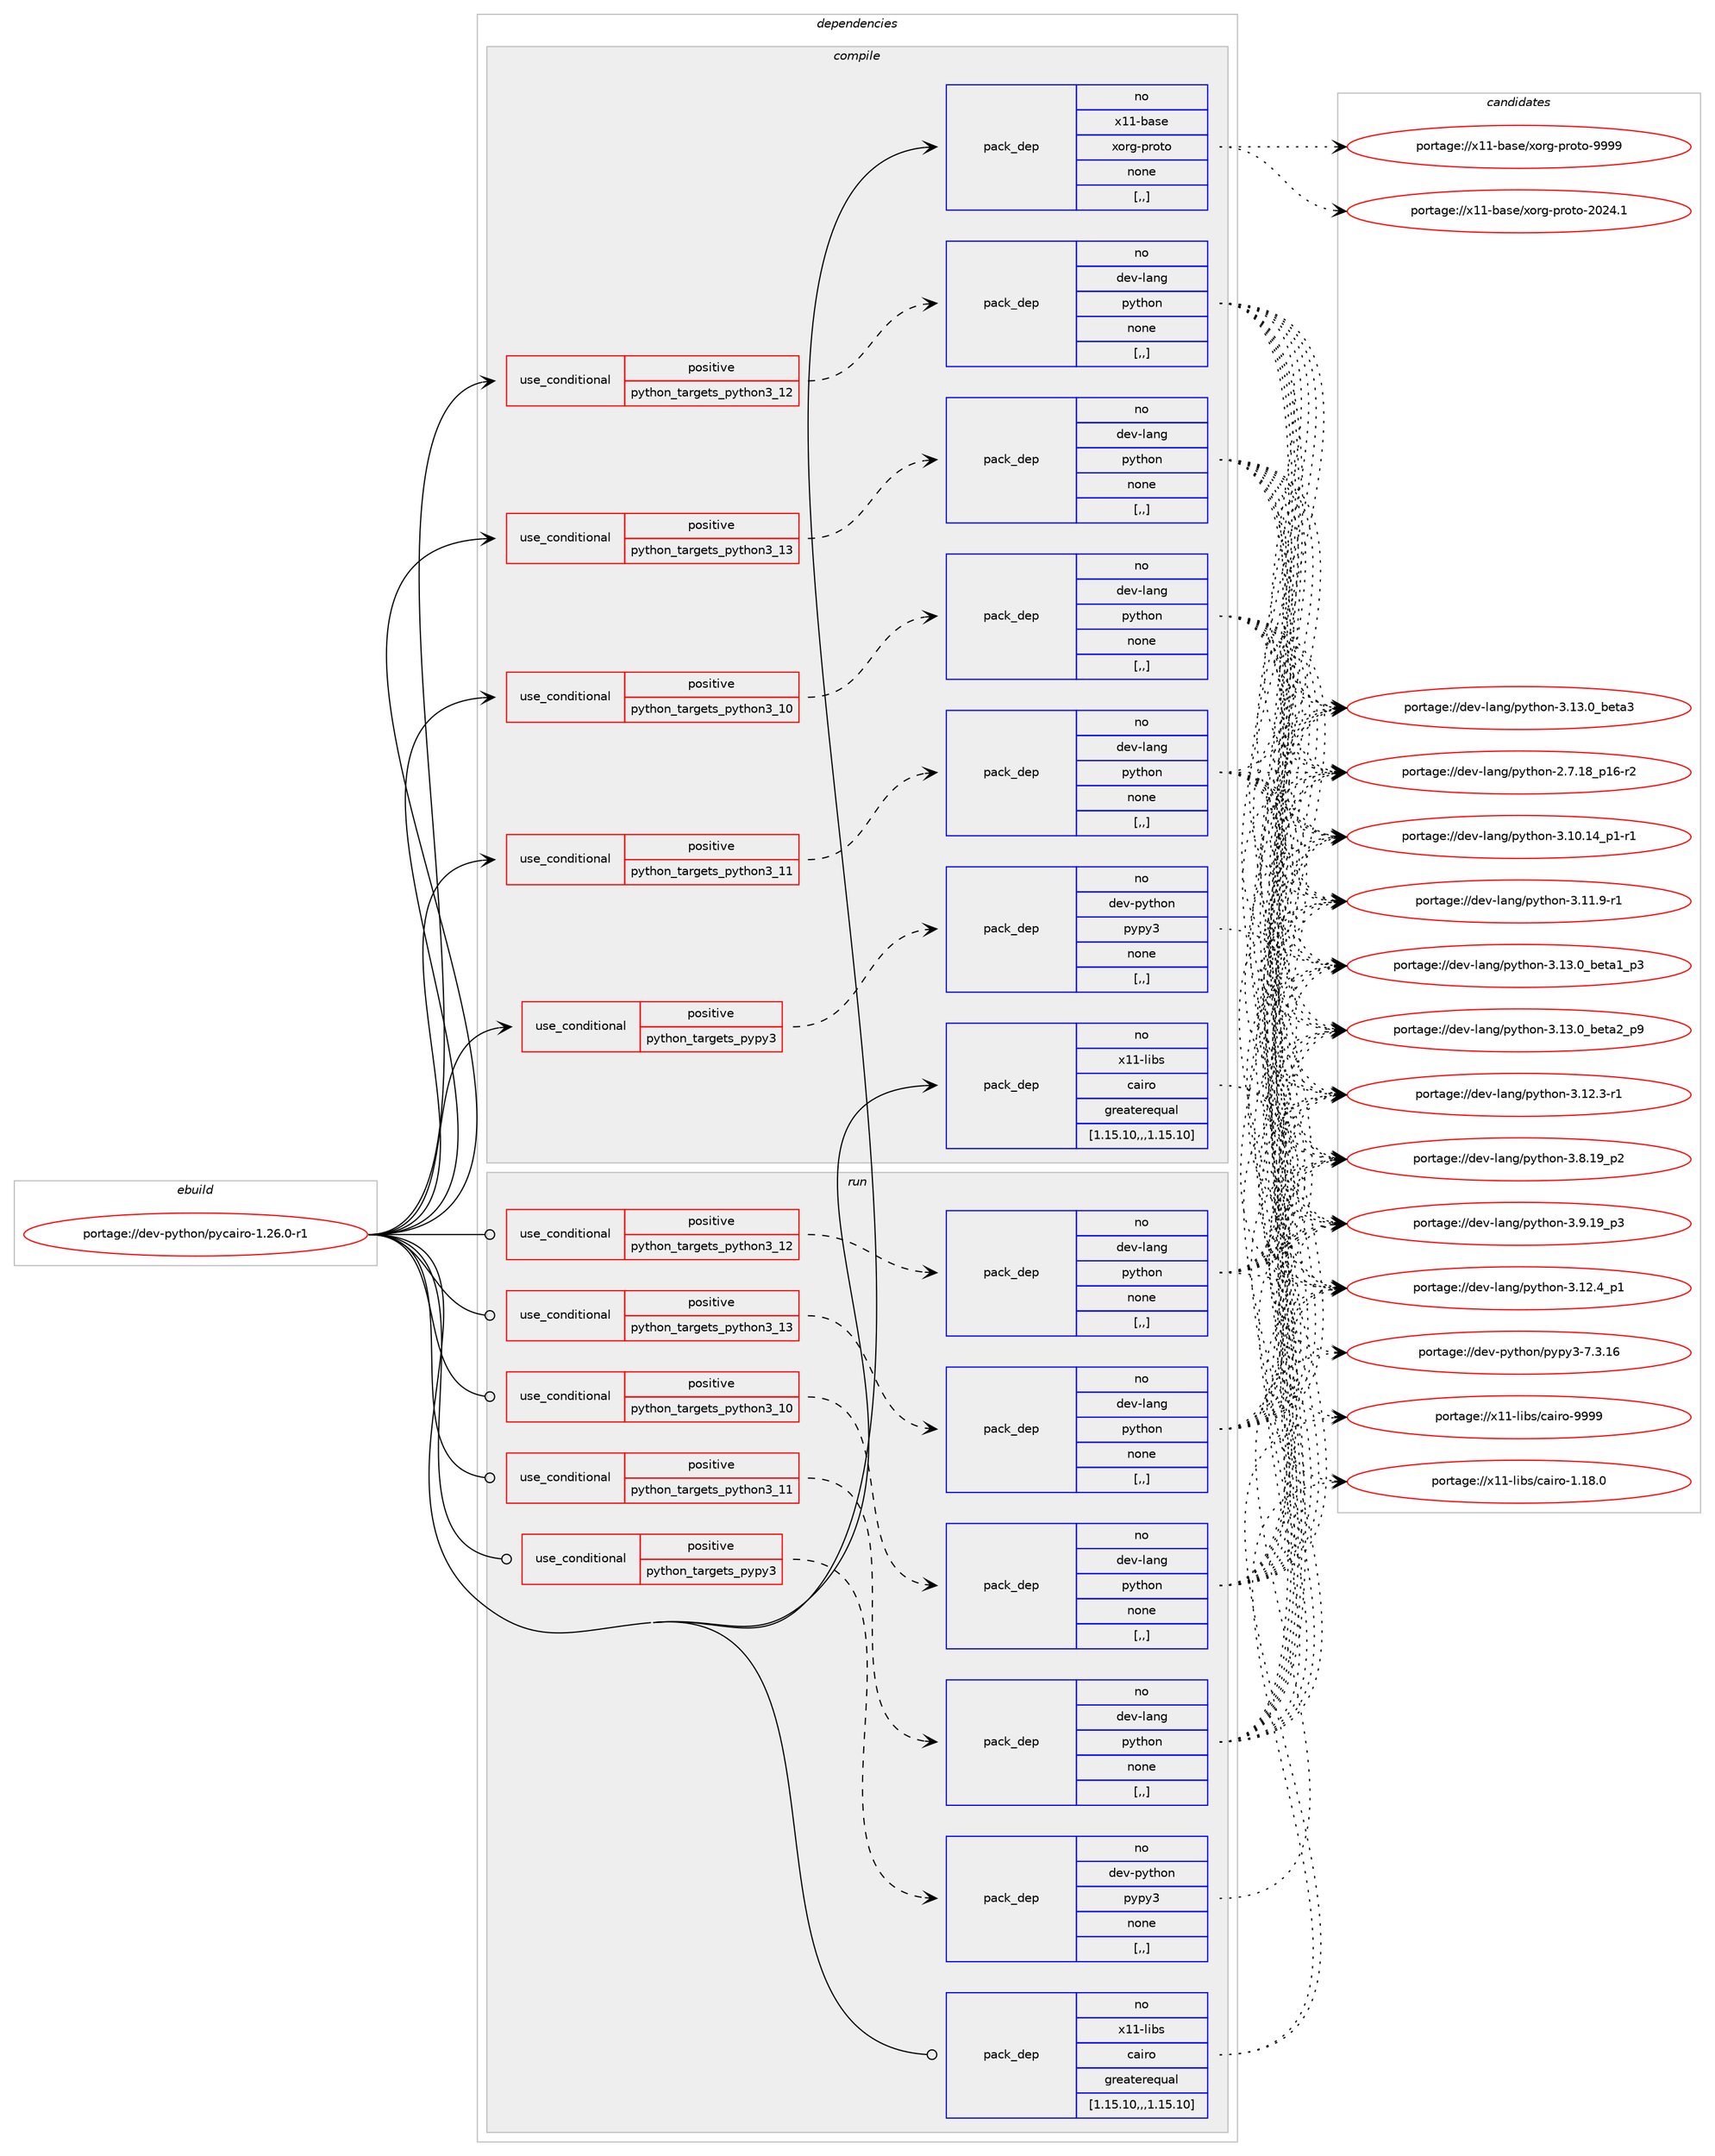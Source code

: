 digraph prolog {

# *************
# Graph options
# *************

newrank=true;
concentrate=true;
compound=true;
graph [rankdir=LR,fontname=Helvetica,fontsize=10,ranksep=1.5];#, ranksep=2.5, nodesep=0.2];
edge  [arrowhead=vee];
node  [fontname=Helvetica,fontsize=10];

# **********
# The ebuild
# **********

subgraph cluster_leftcol {
color=gray;
rank=same;
label=<<i>ebuild</i>>;
id [label="portage://dev-python/pycairo-1.26.0-r1", color=red, width=4, href="../dev-python/pycairo-1.26.0-r1.svg"];
}

# ****************
# The dependencies
# ****************

subgraph cluster_midcol {
color=gray;
label=<<i>dependencies</i>>;
subgraph cluster_compile {
fillcolor="#eeeeee";
style=filled;
label=<<i>compile</i>>;
subgraph cond35498 {
dependency152095 [label=<<TABLE BORDER="0" CELLBORDER="1" CELLSPACING="0" CELLPADDING="4"><TR><TD ROWSPAN="3" CELLPADDING="10">use_conditional</TD></TR><TR><TD>positive</TD></TR><TR><TD>python_targets_pypy3</TD></TR></TABLE>>, shape=none, color=red];
subgraph pack115380 {
dependency152096 [label=<<TABLE BORDER="0" CELLBORDER="1" CELLSPACING="0" CELLPADDING="4" WIDTH="220"><TR><TD ROWSPAN="6" CELLPADDING="30">pack_dep</TD></TR><TR><TD WIDTH="110">no</TD></TR><TR><TD>dev-python</TD></TR><TR><TD>pypy3</TD></TR><TR><TD>none</TD></TR><TR><TD>[,,]</TD></TR></TABLE>>, shape=none, color=blue];
}
dependency152095:e -> dependency152096:w [weight=20,style="dashed",arrowhead="vee"];
}
id:e -> dependency152095:w [weight=20,style="solid",arrowhead="vee"];
subgraph cond35499 {
dependency152097 [label=<<TABLE BORDER="0" CELLBORDER="1" CELLSPACING="0" CELLPADDING="4"><TR><TD ROWSPAN="3" CELLPADDING="10">use_conditional</TD></TR><TR><TD>positive</TD></TR><TR><TD>python_targets_python3_10</TD></TR></TABLE>>, shape=none, color=red];
subgraph pack115381 {
dependency152098 [label=<<TABLE BORDER="0" CELLBORDER="1" CELLSPACING="0" CELLPADDING="4" WIDTH="220"><TR><TD ROWSPAN="6" CELLPADDING="30">pack_dep</TD></TR><TR><TD WIDTH="110">no</TD></TR><TR><TD>dev-lang</TD></TR><TR><TD>python</TD></TR><TR><TD>none</TD></TR><TR><TD>[,,]</TD></TR></TABLE>>, shape=none, color=blue];
}
dependency152097:e -> dependency152098:w [weight=20,style="dashed",arrowhead="vee"];
}
id:e -> dependency152097:w [weight=20,style="solid",arrowhead="vee"];
subgraph cond35500 {
dependency152099 [label=<<TABLE BORDER="0" CELLBORDER="1" CELLSPACING="0" CELLPADDING="4"><TR><TD ROWSPAN="3" CELLPADDING="10">use_conditional</TD></TR><TR><TD>positive</TD></TR><TR><TD>python_targets_python3_11</TD></TR></TABLE>>, shape=none, color=red];
subgraph pack115382 {
dependency152100 [label=<<TABLE BORDER="0" CELLBORDER="1" CELLSPACING="0" CELLPADDING="4" WIDTH="220"><TR><TD ROWSPAN="6" CELLPADDING="30">pack_dep</TD></TR><TR><TD WIDTH="110">no</TD></TR><TR><TD>dev-lang</TD></TR><TR><TD>python</TD></TR><TR><TD>none</TD></TR><TR><TD>[,,]</TD></TR></TABLE>>, shape=none, color=blue];
}
dependency152099:e -> dependency152100:w [weight=20,style="dashed",arrowhead="vee"];
}
id:e -> dependency152099:w [weight=20,style="solid",arrowhead="vee"];
subgraph cond35501 {
dependency152101 [label=<<TABLE BORDER="0" CELLBORDER="1" CELLSPACING="0" CELLPADDING="4"><TR><TD ROWSPAN="3" CELLPADDING="10">use_conditional</TD></TR><TR><TD>positive</TD></TR><TR><TD>python_targets_python3_12</TD></TR></TABLE>>, shape=none, color=red];
subgraph pack115383 {
dependency152102 [label=<<TABLE BORDER="0" CELLBORDER="1" CELLSPACING="0" CELLPADDING="4" WIDTH="220"><TR><TD ROWSPAN="6" CELLPADDING="30">pack_dep</TD></TR><TR><TD WIDTH="110">no</TD></TR><TR><TD>dev-lang</TD></TR><TR><TD>python</TD></TR><TR><TD>none</TD></TR><TR><TD>[,,]</TD></TR></TABLE>>, shape=none, color=blue];
}
dependency152101:e -> dependency152102:w [weight=20,style="dashed",arrowhead="vee"];
}
id:e -> dependency152101:w [weight=20,style="solid",arrowhead="vee"];
subgraph cond35502 {
dependency152103 [label=<<TABLE BORDER="0" CELLBORDER="1" CELLSPACING="0" CELLPADDING="4"><TR><TD ROWSPAN="3" CELLPADDING="10">use_conditional</TD></TR><TR><TD>positive</TD></TR><TR><TD>python_targets_python3_13</TD></TR></TABLE>>, shape=none, color=red];
subgraph pack115384 {
dependency152104 [label=<<TABLE BORDER="0" CELLBORDER="1" CELLSPACING="0" CELLPADDING="4" WIDTH="220"><TR><TD ROWSPAN="6" CELLPADDING="30">pack_dep</TD></TR><TR><TD WIDTH="110">no</TD></TR><TR><TD>dev-lang</TD></TR><TR><TD>python</TD></TR><TR><TD>none</TD></TR><TR><TD>[,,]</TD></TR></TABLE>>, shape=none, color=blue];
}
dependency152103:e -> dependency152104:w [weight=20,style="dashed",arrowhead="vee"];
}
id:e -> dependency152103:w [weight=20,style="solid",arrowhead="vee"];
subgraph pack115385 {
dependency152105 [label=<<TABLE BORDER="0" CELLBORDER="1" CELLSPACING="0" CELLPADDING="4" WIDTH="220"><TR><TD ROWSPAN="6" CELLPADDING="30">pack_dep</TD></TR><TR><TD WIDTH="110">no</TD></TR><TR><TD>x11-base</TD></TR><TR><TD>xorg-proto</TD></TR><TR><TD>none</TD></TR><TR><TD>[,,]</TD></TR></TABLE>>, shape=none, color=blue];
}
id:e -> dependency152105:w [weight=20,style="solid",arrowhead="vee"];
subgraph pack115386 {
dependency152106 [label=<<TABLE BORDER="0" CELLBORDER="1" CELLSPACING="0" CELLPADDING="4" WIDTH="220"><TR><TD ROWSPAN="6" CELLPADDING="30">pack_dep</TD></TR><TR><TD WIDTH="110">no</TD></TR><TR><TD>x11-libs</TD></TR><TR><TD>cairo</TD></TR><TR><TD>greaterequal</TD></TR><TR><TD>[1.15.10,,,1.15.10]</TD></TR></TABLE>>, shape=none, color=blue];
}
id:e -> dependency152106:w [weight=20,style="solid",arrowhead="vee"];
}
subgraph cluster_compileandrun {
fillcolor="#eeeeee";
style=filled;
label=<<i>compile and run</i>>;
}
subgraph cluster_run {
fillcolor="#eeeeee";
style=filled;
label=<<i>run</i>>;
subgraph cond35503 {
dependency152107 [label=<<TABLE BORDER="0" CELLBORDER="1" CELLSPACING="0" CELLPADDING="4"><TR><TD ROWSPAN="3" CELLPADDING="10">use_conditional</TD></TR><TR><TD>positive</TD></TR><TR><TD>python_targets_pypy3</TD></TR></TABLE>>, shape=none, color=red];
subgraph pack115387 {
dependency152108 [label=<<TABLE BORDER="0" CELLBORDER="1" CELLSPACING="0" CELLPADDING="4" WIDTH="220"><TR><TD ROWSPAN="6" CELLPADDING="30">pack_dep</TD></TR><TR><TD WIDTH="110">no</TD></TR><TR><TD>dev-python</TD></TR><TR><TD>pypy3</TD></TR><TR><TD>none</TD></TR><TR><TD>[,,]</TD></TR></TABLE>>, shape=none, color=blue];
}
dependency152107:e -> dependency152108:w [weight=20,style="dashed",arrowhead="vee"];
}
id:e -> dependency152107:w [weight=20,style="solid",arrowhead="odot"];
subgraph cond35504 {
dependency152109 [label=<<TABLE BORDER="0" CELLBORDER="1" CELLSPACING="0" CELLPADDING="4"><TR><TD ROWSPAN="3" CELLPADDING="10">use_conditional</TD></TR><TR><TD>positive</TD></TR><TR><TD>python_targets_python3_10</TD></TR></TABLE>>, shape=none, color=red];
subgraph pack115388 {
dependency152110 [label=<<TABLE BORDER="0" CELLBORDER="1" CELLSPACING="0" CELLPADDING="4" WIDTH="220"><TR><TD ROWSPAN="6" CELLPADDING="30">pack_dep</TD></TR><TR><TD WIDTH="110">no</TD></TR><TR><TD>dev-lang</TD></TR><TR><TD>python</TD></TR><TR><TD>none</TD></TR><TR><TD>[,,]</TD></TR></TABLE>>, shape=none, color=blue];
}
dependency152109:e -> dependency152110:w [weight=20,style="dashed",arrowhead="vee"];
}
id:e -> dependency152109:w [weight=20,style="solid",arrowhead="odot"];
subgraph cond35505 {
dependency152111 [label=<<TABLE BORDER="0" CELLBORDER="1" CELLSPACING="0" CELLPADDING="4"><TR><TD ROWSPAN="3" CELLPADDING="10">use_conditional</TD></TR><TR><TD>positive</TD></TR><TR><TD>python_targets_python3_11</TD></TR></TABLE>>, shape=none, color=red];
subgraph pack115389 {
dependency152112 [label=<<TABLE BORDER="0" CELLBORDER="1" CELLSPACING="0" CELLPADDING="4" WIDTH="220"><TR><TD ROWSPAN="6" CELLPADDING="30">pack_dep</TD></TR><TR><TD WIDTH="110">no</TD></TR><TR><TD>dev-lang</TD></TR><TR><TD>python</TD></TR><TR><TD>none</TD></TR><TR><TD>[,,]</TD></TR></TABLE>>, shape=none, color=blue];
}
dependency152111:e -> dependency152112:w [weight=20,style="dashed",arrowhead="vee"];
}
id:e -> dependency152111:w [weight=20,style="solid",arrowhead="odot"];
subgraph cond35506 {
dependency152113 [label=<<TABLE BORDER="0" CELLBORDER="1" CELLSPACING="0" CELLPADDING="4"><TR><TD ROWSPAN="3" CELLPADDING="10">use_conditional</TD></TR><TR><TD>positive</TD></TR><TR><TD>python_targets_python3_12</TD></TR></TABLE>>, shape=none, color=red];
subgraph pack115390 {
dependency152114 [label=<<TABLE BORDER="0" CELLBORDER="1" CELLSPACING="0" CELLPADDING="4" WIDTH="220"><TR><TD ROWSPAN="6" CELLPADDING="30">pack_dep</TD></TR><TR><TD WIDTH="110">no</TD></TR><TR><TD>dev-lang</TD></TR><TR><TD>python</TD></TR><TR><TD>none</TD></TR><TR><TD>[,,]</TD></TR></TABLE>>, shape=none, color=blue];
}
dependency152113:e -> dependency152114:w [weight=20,style="dashed",arrowhead="vee"];
}
id:e -> dependency152113:w [weight=20,style="solid",arrowhead="odot"];
subgraph cond35507 {
dependency152115 [label=<<TABLE BORDER="0" CELLBORDER="1" CELLSPACING="0" CELLPADDING="4"><TR><TD ROWSPAN="3" CELLPADDING="10">use_conditional</TD></TR><TR><TD>positive</TD></TR><TR><TD>python_targets_python3_13</TD></TR></TABLE>>, shape=none, color=red];
subgraph pack115391 {
dependency152116 [label=<<TABLE BORDER="0" CELLBORDER="1" CELLSPACING="0" CELLPADDING="4" WIDTH="220"><TR><TD ROWSPAN="6" CELLPADDING="30">pack_dep</TD></TR><TR><TD WIDTH="110">no</TD></TR><TR><TD>dev-lang</TD></TR><TR><TD>python</TD></TR><TR><TD>none</TD></TR><TR><TD>[,,]</TD></TR></TABLE>>, shape=none, color=blue];
}
dependency152115:e -> dependency152116:w [weight=20,style="dashed",arrowhead="vee"];
}
id:e -> dependency152115:w [weight=20,style="solid",arrowhead="odot"];
subgraph pack115392 {
dependency152117 [label=<<TABLE BORDER="0" CELLBORDER="1" CELLSPACING="0" CELLPADDING="4" WIDTH="220"><TR><TD ROWSPAN="6" CELLPADDING="30">pack_dep</TD></TR><TR><TD WIDTH="110">no</TD></TR><TR><TD>x11-libs</TD></TR><TR><TD>cairo</TD></TR><TR><TD>greaterequal</TD></TR><TR><TD>[1.15.10,,,1.15.10]</TD></TR></TABLE>>, shape=none, color=blue];
}
id:e -> dependency152117:w [weight=20,style="solid",arrowhead="odot"];
}
}

# **************
# The candidates
# **************

subgraph cluster_choices {
rank=same;
color=gray;
label=<<i>candidates</i>>;

subgraph choice115380 {
color=black;
nodesep=1;
choice10010111845112121116104111110471121211121215145554651464954 [label="portage://dev-python/pypy3-7.3.16", color=red, width=4,href="../dev-python/pypy3-7.3.16.svg"];
dependency152096:e -> choice10010111845112121116104111110471121211121215145554651464954:w [style=dotted,weight="100"];
}
subgraph choice115381 {
color=black;
nodesep=1;
choice100101118451089711010347112121116104111110455046554649569511249544511450 [label="portage://dev-lang/python-2.7.18_p16-r2", color=red, width=4,href="../dev-lang/python-2.7.18_p16-r2.svg"];
choice100101118451089711010347112121116104111110455146494846495295112494511449 [label="portage://dev-lang/python-3.10.14_p1-r1", color=red, width=4,href="../dev-lang/python-3.10.14_p1-r1.svg"];
choice100101118451089711010347112121116104111110455146494946574511449 [label="portage://dev-lang/python-3.11.9-r1", color=red, width=4,href="../dev-lang/python-3.11.9-r1.svg"];
choice100101118451089711010347112121116104111110455146495046514511449 [label="portage://dev-lang/python-3.12.3-r1", color=red, width=4,href="../dev-lang/python-3.12.3-r1.svg"];
choice100101118451089711010347112121116104111110455146495046529511249 [label="portage://dev-lang/python-3.12.4_p1", color=red, width=4,href="../dev-lang/python-3.12.4_p1.svg"];
choice10010111845108971101034711212111610411111045514649514648959810111697499511251 [label="portage://dev-lang/python-3.13.0_beta1_p3", color=red, width=4,href="../dev-lang/python-3.13.0_beta1_p3.svg"];
choice10010111845108971101034711212111610411111045514649514648959810111697509511257 [label="portage://dev-lang/python-3.13.0_beta2_p9", color=red, width=4,href="../dev-lang/python-3.13.0_beta2_p9.svg"];
choice1001011184510897110103471121211161041111104551464951464895981011169751 [label="portage://dev-lang/python-3.13.0_beta3", color=red, width=4,href="../dev-lang/python-3.13.0_beta3.svg"];
choice100101118451089711010347112121116104111110455146564649579511250 [label="portage://dev-lang/python-3.8.19_p2", color=red, width=4,href="../dev-lang/python-3.8.19_p2.svg"];
choice100101118451089711010347112121116104111110455146574649579511251 [label="portage://dev-lang/python-3.9.19_p3", color=red, width=4,href="../dev-lang/python-3.9.19_p3.svg"];
dependency152098:e -> choice100101118451089711010347112121116104111110455046554649569511249544511450:w [style=dotted,weight="100"];
dependency152098:e -> choice100101118451089711010347112121116104111110455146494846495295112494511449:w [style=dotted,weight="100"];
dependency152098:e -> choice100101118451089711010347112121116104111110455146494946574511449:w [style=dotted,weight="100"];
dependency152098:e -> choice100101118451089711010347112121116104111110455146495046514511449:w [style=dotted,weight="100"];
dependency152098:e -> choice100101118451089711010347112121116104111110455146495046529511249:w [style=dotted,weight="100"];
dependency152098:e -> choice10010111845108971101034711212111610411111045514649514648959810111697499511251:w [style=dotted,weight="100"];
dependency152098:e -> choice10010111845108971101034711212111610411111045514649514648959810111697509511257:w [style=dotted,weight="100"];
dependency152098:e -> choice1001011184510897110103471121211161041111104551464951464895981011169751:w [style=dotted,weight="100"];
dependency152098:e -> choice100101118451089711010347112121116104111110455146564649579511250:w [style=dotted,weight="100"];
dependency152098:e -> choice100101118451089711010347112121116104111110455146574649579511251:w [style=dotted,weight="100"];
}
subgraph choice115382 {
color=black;
nodesep=1;
choice100101118451089711010347112121116104111110455046554649569511249544511450 [label="portage://dev-lang/python-2.7.18_p16-r2", color=red, width=4,href="../dev-lang/python-2.7.18_p16-r2.svg"];
choice100101118451089711010347112121116104111110455146494846495295112494511449 [label="portage://dev-lang/python-3.10.14_p1-r1", color=red, width=4,href="../dev-lang/python-3.10.14_p1-r1.svg"];
choice100101118451089711010347112121116104111110455146494946574511449 [label="portage://dev-lang/python-3.11.9-r1", color=red, width=4,href="../dev-lang/python-3.11.9-r1.svg"];
choice100101118451089711010347112121116104111110455146495046514511449 [label="portage://dev-lang/python-3.12.3-r1", color=red, width=4,href="../dev-lang/python-3.12.3-r1.svg"];
choice100101118451089711010347112121116104111110455146495046529511249 [label="portage://dev-lang/python-3.12.4_p1", color=red, width=4,href="../dev-lang/python-3.12.4_p1.svg"];
choice10010111845108971101034711212111610411111045514649514648959810111697499511251 [label="portage://dev-lang/python-3.13.0_beta1_p3", color=red, width=4,href="../dev-lang/python-3.13.0_beta1_p3.svg"];
choice10010111845108971101034711212111610411111045514649514648959810111697509511257 [label="portage://dev-lang/python-3.13.0_beta2_p9", color=red, width=4,href="../dev-lang/python-3.13.0_beta2_p9.svg"];
choice1001011184510897110103471121211161041111104551464951464895981011169751 [label="portage://dev-lang/python-3.13.0_beta3", color=red, width=4,href="../dev-lang/python-3.13.0_beta3.svg"];
choice100101118451089711010347112121116104111110455146564649579511250 [label="portage://dev-lang/python-3.8.19_p2", color=red, width=4,href="../dev-lang/python-3.8.19_p2.svg"];
choice100101118451089711010347112121116104111110455146574649579511251 [label="portage://dev-lang/python-3.9.19_p3", color=red, width=4,href="../dev-lang/python-3.9.19_p3.svg"];
dependency152100:e -> choice100101118451089711010347112121116104111110455046554649569511249544511450:w [style=dotted,weight="100"];
dependency152100:e -> choice100101118451089711010347112121116104111110455146494846495295112494511449:w [style=dotted,weight="100"];
dependency152100:e -> choice100101118451089711010347112121116104111110455146494946574511449:w [style=dotted,weight="100"];
dependency152100:e -> choice100101118451089711010347112121116104111110455146495046514511449:w [style=dotted,weight="100"];
dependency152100:e -> choice100101118451089711010347112121116104111110455146495046529511249:w [style=dotted,weight="100"];
dependency152100:e -> choice10010111845108971101034711212111610411111045514649514648959810111697499511251:w [style=dotted,weight="100"];
dependency152100:e -> choice10010111845108971101034711212111610411111045514649514648959810111697509511257:w [style=dotted,weight="100"];
dependency152100:e -> choice1001011184510897110103471121211161041111104551464951464895981011169751:w [style=dotted,weight="100"];
dependency152100:e -> choice100101118451089711010347112121116104111110455146564649579511250:w [style=dotted,weight="100"];
dependency152100:e -> choice100101118451089711010347112121116104111110455146574649579511251:w [style=dotted,weight="100"];
}
subgraph choice115383 {
color=black;
nodesep=1;
choice100101118451089711010347112121116104111110455046554649569511249544511450 [label="portage://dev-lang/python-2.7.18_p16-r2", color=red, width=4,href="../dev-lang/python-2.7.18_p16-r2.svg"];
choice100101118451089711010347112121116104111110455146494846495295112494511449 [label="portage://dev-lang/python-3.10.14_p1-r1", color=red, width=4,href="../dev-lang/python-3.10.14_p1-r1.svg"];
choice100101118451089711010347112121116104111110455146494946574511449 [label="portage://dev-lang/python-3.11.9-r1", color=red, width=4,href="../dev-lang/python-3.11.9-r1.svg"];
choice100101118451089711010347112121116104111110455146495046514511449 [label="portage://dev-lang/python-3.12.3-r1", color=red, width=4,href="../dev-lang/python-3.12.3-r1.svg"];
choice100101118451089711010347112121116104111110455146495046529511249 [label="portage://dev-lang/python-3.12.4_p1", color=red, width=4,href="../dev-lang/python-3.12.4_p1.svg"];
choice10010111845108971101034711212111610411111045514649514648959810111697499511251 [label="portage://dev-lang/python-3.13.0_beta1_p3", color=red, width=4,href="../dev-lang/python-3.13.0_beta1_p3.svg"];
choice10010111845108971101034711212111610411111045514649514648959810111697509511257 [label="portage://dev-lang/python-3.13.0_beta2_p9", color=red, width=4,href="../dev-lang/python-3.13.0_beta2_p9.svg"];
choice1001011184510897110103471121211161041111104551464951464895981011169751 [label="portage://dev-lang/python-3.13.0_beta3", color=red, width=4,href="../dev-lang/python-3.13.0_beta3.svg"];
choice100101118451089711010347112121116104111110455146564649579511250 [label="portage://dev-lang/python-3.8.19_p2", color=red, width=4,href="../dev-lang/python-3.8.19_p2.svg"];
choice100101118451089711010347112121116104111110455146574649579511251 [label="portage://dev-lang/python-3.9.19_p3", color=red, width=4,href="../dev-lang/python-3.9.19_p3.svg"];
dependency152102:e -> choice100101118451089711010347112121116104111110455046554649569511249544511450:w [style=dotted,weight="100"];
dependency152102:e -> choice100101118451089711010347112121116104111110455146494846495295112494511449:w [style=dotted,weight="100"];
dependency152102:e -> choice100101118451089711010347112121116104111110455146494946574511449:w [style=dotted,weight="100"];
dependency152102:e -> choice100101118451089711010347112121116104111110455146495046514511449:w [style=dotted,weight="100"];
dependency152102:e -> choice100101118451089711010347112121116104111110455146495046529511249:w [style=dotted,weight="100"];
dependency152102:e -> choice10010111845108971101034711212111610411111045514649514648959810111697499511251:w [style=dotted,weight="100"];
dependency152102:e -> choice10010111845108971101034711212111610411111045514649514648959810111697509511257:w [style=dotted,weight="100"];
dependency152102:e -> choice1001011184510897110103471121211161041111104551464951464895981011169751:w [style=dotted,weight="100"];
dependency152102:e -> choice100101118451089711010347112121116104111110455146564649579511250:w [style=dotted,weight="100"];
dependency152102:e -> choice100101118451089711010347112121116104111110455146574649579511251:w [style=dotted,weight="100"];
}
subgraph choice115384 {
color=black;
nodesep=1;
choice100101118451089711010347112121116104111110455046554649569511249544511450 [label="portage://dev-lang/python-2.7.18_p16-r2", color=red, width=4,href="../dev-lang/python-2.7.18_p16-r2.svg"];
choice100101118451089711010347112121116104111110455146494846495295112494511449 [label="portage://dev-lang/python-3.10.14_p1-r1", color=red, width=4,href="../dev-lang/python-3.10.14_p1-r1.svg"];
choice100101118451089711010347112121116104111110455146494946574511449 [label="portage://dev-lang/python-3.11.9-r1", color=red, width=4,href="../dev-lang/python-3.11.9-r1.svg"];
choice100101118451089711010347112121116104111110455146495046514511449 [label="portage://dev-lang/python-3.12.3-r1", color=red, width=4,href="../dev-lang/python-3.12.3-r1.svg"];
choice100101118451089711010347112121116104111110455146495046529511249 [label="portage://dev-lang/python-3.12.4_p1", color=red, width=4,href="../dev-lang/python-3.12.4_p1.svg"];
choice10010111845108971101034711212111610411111045514649514648959810111697499511251 [label="portage://dev-lang/python-3.13.0_beta1_p3", color=red, width=4,href="../dev-lang/python-3.13.0_beta1_p3.svg"];
choice10010111845108971101034711212111610411111045514649514648959810111697509511257 [label="portage://dev-lang/python-3.13.0_beta2_p9", color=red, width=4,href="../dev-lang/python-3.13.0_beta2_p9.svg"];
choice1001011184510897110103471121211161041111104551464951464895981011169751 [label="portage://dev-lang/python-3.13.0_beta3", color=red, width=4,href="../dev-lang/python-3.13.0_beta3.svg"];
choice100101118451089711010347112121116104111110455146564649579511250 [label="portage://dev-lang/python-3.8.19_p2", color=red, width=4,href="../dev-lang/python-3.8.19_p2.svg"];
choice100101118451089711010347112121116104111110455146574649579511251 [label="portage://dev-lang/python-3.9.19_p3", color=red, width=4,href="../dev-lang/python-3.9.19_p3.svg"];
dependency152104:e -> choice100101118451089711010347112121116104111110455046554649569511249544511450:w [style=dotted,weight="100"];
dependency152104:e -> choice100101118451089711010347112121116104111110455146494846495295112494511449:w [style=dotted,weight="100"];
dependency152104:e -> choice100101118451089711010347112121116104111110455146494946574511449:w [style=dotted,weight="100"];
dependency152104:e -> choice100101118451089711010347112121116104111110455146495046514511449:w [style=dotted,weight="100"];
dependency152104:e -> choice100101118451089711010347112121116104111110455146495046529511249:w [style=dotted,weight="100"];
dependency152104:e -> choice10010111845108971101034711212111610411111045514649514648959810111697499511251:w [style=dotted,weight="100"];
dependency152104:e -> choice10010111845108971101034711212111610411111045514649514648959810111697509511257:w [style=dotted,weight="100"];
dependency152104:e -> choice1001011184510897110103471121211161041111104551464951464895981011169751:w [style=dotted,weight="100"];
dependency152104:e -> choice100101118451089711010347112121116104111110455146564649579511250:w [style=dotted,weight="100"];
dependency152104:e -> choice100101118451089711010347112121116104111110455146574649579511251:w [style=dotted,weight="100"];
}
subgraph choice115385 {
color=black;
nodesep=1;
choice1204949459897115101471201111141034511211411111611145504850524649 [label="portage://x11-base/xorg-proto-2024.1", color=red, width=4,href="../x11-base/xorg-proto-2024.1.svg"];
choice120494945989711510147120111114103451121141111161114557575757 [label="portage://x11-base/xorg-proto-9999", color=red, width=4,href="../x11-base/xorg-proto-9999.svg"];
dependency152105:e -> choice1204949459897115101471201111141034511211411111611145504850524649:w [style=dotted,weight="100"];
dependency152105:e -> choice120494945989711510147120111114103451121141111161114557575757:w [style=dotted,weight="100"];
}
subgraph choice115386 {
color=black;
nodesep=1;
choice1204949451081059811547999710511411145494649564648 [label="portage://x11-libs/cairo-1.18.0", color=red, width=4,href="../x11-libs/cairo-1.18.0.svg"];
choice120494945108105981154799971051141114557575757 [label="portage://x11-libs/cairo-9999", color=red, width=4,href="../x11-libs/cairo-9999.svg"];
dependency152106:e -> choice1204949451081059811547999710511411145494649564648:w [style=dotted,weight="100"];
dependency152106:e -> choice120494945108105981154799971051141114557575757:w [style=dotted,weight="100"];
}
subgraph choice115387 {
color=black;
nodesep=1;
choice10010111845112121116104111110471121211121215145554651464954 [label="portage://dev-python/pypy3-7.3.16", color=red, width=4,href="../dev-python/pypy3-7.3.16.svg"];
dependency152108:e -> choice10010111845112121116104111110471121211121215145554651464954:w [style=dotted,weight="100"];
}
subgraph choice115388 {
color=black;
nodesep=1;
choice100101118451089711010347112121116104111110455046554649569511249544511450 [label="portage://dev-lang/python-2.7.18_p16-r2", color=red, width=4,href="../dev-lang/python-2.7.18_p16-r2.svg"];
choice100101118451089711010347112121116104111110455146494846495295112494511449 [label="portage://dev-lang/python-3.10.14_p1-r1", color=red, width=4,href="../dev-lang/python-3.10.14_p1-r1.svg"];
choice100101118451089711010347112121116104111110455146494946574511449 [label="portage://dev-lang/python-3.11.9-r1", color=red, width=4,href="../dev-lang/python-3.11.9-r1.svg"];
choice100101118451089711010347112121116104111110455146495046514511449 [label="portage://dev-lang/python-3.12.3-r1", color=red, width=4,href="../dev-lang/python-3.12.3-r1.svg"];
choice100101118451089711010347112121116104111110455146495046529511249 [label="portage://dev-lang/python-3.12.4_p1", color=red, width=4,href="../dev-lang/python-3.12.4_p1.svg"];
choice10010111845108971101034711212111610411111045514649514648959810111697499511251 [label="portage://dev-lang/python-3.13.0_beta1_p3", color=red, width=4,href="../dev-lang/python-3.13.0_beta1_p3.svg"];
choice10010111845108971101034711212111610411111045514649514648959810111697509511257 [label="portage://dev-lang/python-3.13.0_beta2_p9", color=red, width=4,href="../dev-lang/python-3.13.0_beta2_p9.svg"];
choice1001011184510897110103471121211161041111104551464951464895981011169751 [label="portage://dev-lang/python-3.13.0_beta3", color=red, width=4,href="../dev-lang/python-3.13.0_beta3.svg"];
choice100101118451089711010347112121116104111110455146564649579511250 [label="portage://dev-lang/python-3.8.19_p2", color=red, width=4,href="../dev-lang/python-3.8.19_p2.svg"];
choice100101118451089711010347112121116104111110455146574649579511251 [label="portage://dev-lang/python-3.9.19_p3", color=red, width=4,href="../dev-lang/python-3.9.19_p3.svg"];
dependency152110:e -> choice100101118451089711010347112121116104111110455046554649569511249544511450:w [style=dotted,weight="100"];
dependency152110:e -> choice100101118451089711010347112121116104111110455146494846495295112494511449:w [style=dotted,weight="100"];
dependency152110:e -> choice100101118451089711010347112121116104111110455146494946574511449:w [style=dotted,weight="100"];
dependency152110:e -> choice100101118451089711010347112121116104111110455146495046514511449:w [style=dotted,weight="100"];
dependency152110:e -> choice100101118451089711010347112121116104111110455146495046529511249:w [style=dotted,weight="100"];
dependency152110:e -> choice10010111845108971101034711212111610411111045514649514648959810111697499511251:w [style=dotted,weight="100"];
dependency152110:e -> choice10010111845108971101034711212111610411111045514649514648959810111697509511257:w [style=dotted,weight="100"];
dependency152110:e -> choice1001011184510897110103471121211161041111104551464951464895981011169751:w [style=dotted,weight="100"];
dependency152110:e -> choice100101118451089711010347112121116104111110455146564649579511250:w [style=dotted,weight="100"];
dependency152110:e -> choice100101118451089711010347112121116104111110455146574649579511251:w [style=dotted,weight="100"];
}
subgraph choice115389 {
color=black;
nodesep=1;
choice100101118451089711010347112121116104111110455046554649569511249544511450 [label="portage://dev-lang/python-2.7.18_p16-r2", color=red, width=4,href="../dev-lang/python-2.7.18_p16-r2.svg"];
choice100101118451089711010347112121116104111110455146494846495295112494511449 [label="portage://dev-lang/python-3.10.14_p1-r1", color=red, width=4,href="../dev-lang/python-3.10.14_p1-r1.svg"];
choice100101118451089711010347112121116104111110455146494946574511449 [label="portage://dev-lang/python-3.11.9-r1", color=red, width=4,href="../dev-lang/python-3.11.9-r1.svg"];
choice100101118451089711010347112121116104111110455146495046514511449 [label="portage://dev-lang/python-3.12.3-r1", color=red, width=4,href="../dev-lang/python-3.12.3-r1.svg"];
choice100101118451089711010347112121116104111110455146495046529511249 [label="portage://dev-lang/python-3.12.4_p1", color=red, width=4,href="../dev-lang/python-3.12.4_p1.svg"];
choice10010111845108971101034711212111610411111045514649514648959810111697499511251 [label="portage://dev-lang/python-3.13.0_beta1_p3", color=red, width=4,href="../dev-lang/python-3.13.0_beta1_p3.svg"];
choice10010111845108971101034711212111610411111045514649514648959810111697509511257 [label="portage://dev-lang/python-3.13.0_beta2_p9", color=red, width=4,href="../dev-lang/python-3.13.0_beta2_p9.svg"];
choice1001011184510897110103471121211161041111104551464951464895981011169751 [label="portage://dev-lang/python-3.13.0_beta3", color=red, width=4,href="../dev-lang/python-3.13.0_beta3.svg"];
choice100101118451089711010347112121116104111110455146564649579511250 [label="portage://dev-lang/python-3.8.19_p2", color=red, width=4,href="../dev-lang/python-3.8.19_p2.svg"];
choice100101118451089711010347112121116104111110455146574649579511251 [label="portage://dev-lang/python-3.9.19_p3", color=red, width=4,href="../dev-lang/python-3.9.19_p3.svg"];
dependency152112:e -> choice100101118451089711010347112121116104111110455046554649569511249544511450:w [style=dotted,weight="100"];
dependency152112:e -> choice100101118451089711010347112121116104111110455146494846495295112494511449:w [style=dotted,weight="100"];
dependency152112:e -> choice100101118451089711010347112121116104111110455146494946574511449:w [style=dotted,weight="100"];
dependency152112:e -> choice100101118451089711010347112121116104111110455146495046514511449:w [style=dotted,weight="100"];
dependency152112:e -> choice100101118451089711010347112121116104111110455146495046529511249:w [style=dotted,weight="100"];
dependency152112:e -> choice10010111845108971101034711212111610411111045514649514648959810111697499511251:w [style=dotted,weight="100"];
dependency152112:e -> choice10010111845108971101034711212111610411111045514649514648959810111697509511257:w [style=dotted,weight="100"];
dependency152112:e -> choice1001011184510897110103471121211161041111104551464951464895981011169751:w [style=dotted,weight="100"];
dependency152112:e -> choice100101118451089711010347112121116104111110455146564649579511250:w [style=dotted,weight="100"];
dependency152112:e -> choice100101118451089711010347112121116104111110455146574649579511251:w [style=dotted,weight="100"];
}
subgraph choice115390 {
color=black;
nodesep=1;
choice100101118451089711010347112121116104111110455046554649569511249544511450 [label="portage://dev-lang/python-2.7.18_p16-r2", color=red, width=4,href="../dev-lang/python-2.7.18_p16-r2.svg"];
choice100101118451089711010347112121116104111110455146494846495295112494511449 [label="portage://dev-lang/python-3.10.14_p1-r1", color=red, width=4,href="../dev-lang/python-3.10.14_p1-r1.svg"];
choice100101118451089711010347112121116104111110455146494946574511449 [label="portage://dev-lang/python-3.11.9-r1", color=red, width=4,href="../dev-lang/python-3.11.9-r1.svg"];
choice100101118451089711010347112121116104111110455146495046514511449 [label="portage://dev-lang/python-3.12.3-r1", color=red, width=4,href="../dev-lang/python-3.12.3-r1.svg"];
choice100101118451089711010347112121116104111110455146495046529511249 [label="portage://dev-lang/python-3.12.4_p1", color=red, width=4,href="../dev-lang/python-3.12.4_p1.svg"];
choice10010111845108971101034711212111610411111045514649514648959810111697499511251 [label="portage://dev-lang/python-3.13.0_beta1_p3", color=red, width=4,href="../dev-lang/python-3.13.0_beta1_p3.svg"];
choice10010111845108971101034711212111610411111045514649514648959810111697509511257 [label="portage://dev-lang/python-3.13.0_beta2_p9", color=red, width=4,href="../dev-lang/python-3.13.0_beta2_p9.svg"];
choice1001011184510897110103471121211161041111104551464951464895981011169751 [label="portage://dev-lang/python-3.13.0_beta3", color=red, width=4,href="../dev-lang/python-3.13.0_beta3.svg"];
choice100101118451089711010347112121116104111110455146564649579511250 [label="portage://dev-lang/python-3.8.19_p2", color=red, width=4,href="../dev-lang/python-3.8.19_p2.svg"];
choice100101118451089711010347112121116104111110455146574649579511251 [label="portage://dev-lang/python-3.9.19_p3", color=red, width=4,href="../dev-lang/python-3.9.19_p3.svg"];
dependency152114:e -> choice100101118451089711010347112121116104111110455046554649569511249544511450:w [style=dotted,weight="100"];
dependency152114:e -> choice100101118451089711010347112121116104111110455146494846495295112494511449:w [style=dotted,weight="100"];
dependency152114:e -> choice100101118451089711010347112121116104111110455146494946574511449:w [style=dotted,weight="100"];
dependency152114:e -> choice100101118451089711010347112121116104111110455146495046514511449:w [style=dotted,weight="100"];
dependency152114:e -> choice100101118451089711010347112121116104111110455146495046529511249:w [style=dotted,weight="100"];
dependency152114:e -> choice10010111845108971101034711212111610411111045514649514648959810111697499511251:w [style=dotted,weight="100"];
dependency152114:e -> choice10010111845108971101034711212111610411111045514649514648959810111697509511257:w [style=dotted,weight="100"];
dependency152114:e -> choice1001011184510897110103471121211161041111104551464951464895981011169751:w [style=dotted,weight="100"];
dependency152114:e -> choice100101118451089711010347112121116104111110455146564649579511250:w [style=dotted,weight="100"];
dependency152114:e -> choice100101118451089711010347112121116104111110455146574649579511251:w [style=dotted,weight="100"];
}
subgraph choice115391 {
color=black;
nodesep=1;
choice100101118451089711010347112121116104111110455046554649569511249544511450 [label="portage://dev-lang/python-2.7.18_p16-r2", color=red, width=4,href="../dev-lang/python-2.7.18_p16-r2.svg"];
choice100101118451089711010347112121116104111110455146494846495295112494511449 [label="portage://dev-lang/python-3.10.14_p1-r1", color=red, width=4,href="../dev-lang/python-3.10.14_p1-r1.svg"];
choice100101118451089711010347112121116104111110455146494946574511449 [label="portage://dev-lang/python-3.11.9-r1", color=red, width=4,href="../dev-lang/python-3.11.9-r1.svg"];
choice100101118451089711010347112121116104111110455146495046514511449 [label="portage://dev-lang/python-3.12.3-r1", color=red, width=4,href="../dev-lang/python-3.12.3-r1.svg"];
choice100101118451089711010347112121116104111110455146495046529511249 [label="portage://dev-lang/python-3.12.4_p1", color=red, width=4,href="../dev-lang/python-3.12.4_p1.svg"];
choice10010111845108971101034711212111610411111045514649514648959810111697499511251 [label="portage://dev-lang/python-3.13.0_beta1_p3", color=red, width=4,href="../dev-lang/python-3.13.0_beta1_p3.svg"];
choice10010111845108971101034711212111610411111045514649514648959810111697509511257 [label="portage://dev-lang/python-3.13.0_beta2_p9", color=red, width=4,href="../dev-lang/python-3.13.0_beta2_p9.svg"];
choice1001011184510897110103471121211161041111104551464951464895981011169751 [label="portage://dev-lang/python-3.13.0_beta3", color=red, width=4,href="../dev-lang/python-3.13.0_beta3.svg"];
choice100101118451089711010347112121116104111110455146564649579511250 [label="portage://dev-lang/python-3.8.19_p2", color=red, width=4,href="../dev-lang/python-3.8.19_p2.svg"];
choice100101118451089711010347112121116104111110455146574649579511251 [label="portage://dev-lang/python-3.9.19_p3", color=red, width=4,href="../dev-lang/python-3.9.19_p3.svg"];
dependency152116:e -> choice100101118451089711010347112121116104111110455046554649569511249544511450:w [style=dotted,weight="100"];
dependency152116:e -> choice100101118451089711010347112121116104111110455146494846495295112494511449:w [style=dotted,weight="100"];
dependency152116:e -> choice100101118451089711010347112121116104111110455146494946574511449:w [style=dotted,weight="100"];
dependency152116:e -> choice100101118451089711010347112121116104111110455146495046514511449:w [style=dotted,weight="100"];
dependency152116:e -> choice100101118451089711010347112121116104111110455146495046529511249:w [style=dotted,weight="100"];
dependency152116:e -> choice10010111845108971101034711212111610411111045514649514648959810111697499511251:w [style=dotted,weight="100"];
dependency152116:e -> choice10010111845108971101034711212111610411111045514649514648959810111697509511257:w [style=dotted,weight="100"];
dependency152116:e -> choice1001011184510897110103471121211161041111104551464951464895981011169751:w [style=dotted,weight="100"];
dependency152116:e -> choice100101118451089711010347112121116104111110455146564649579511250:w [style=dotted,weight="100"];
dependency152116:e -> choice100101118451089711010347112121116104111110455146574649579511251:w [style=dotted,weight="100"];
}
subgraph choice115392 {
color=black;
nodesep=1;
choice1204949451081059811547999710511411145494649564648 [label="portage://x11-libs/cairo-1.18.0", color=red, width=4,href="../x11-libs/cairo-1.18.0.svg"];
choice120494945108105981154799971051141114557575757 [label="portage://x11-libs/cairo-9999", color=red, width=4,href="../x11-libs/cairo-9999.svg"];
dependency152117:e -> choice1204949451081059811547999710511411145494649564648:w [style=dotted,weight="100"];
dependency152117:e -> choice120494945108105981154799971051141114557575757:w [style=dotted,weight="100"];
}
}

}
